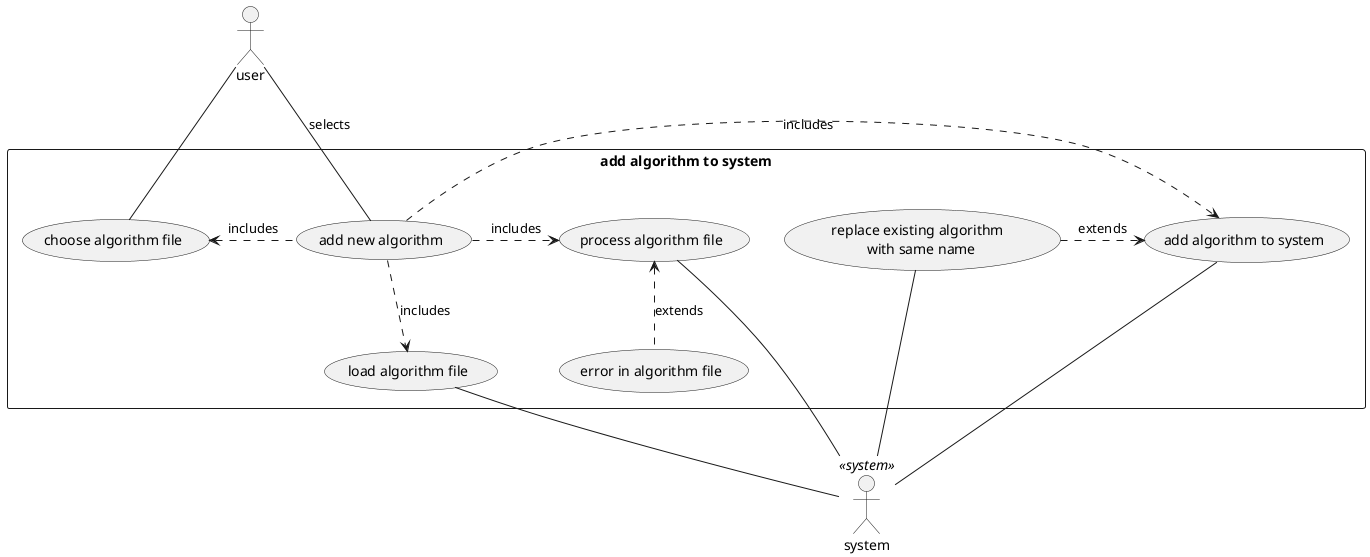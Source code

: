@startuml

actor user
actor system <<system>>


rectangle "add algorithm to system"{

	(add new algorithm) as (main)
	(choose algorithm file) as (choose)
	(load algorithm file) as (load)
	(process algorithm file) as (process)
	(add algorithm to system) as (addToSys)

	(error in algorithm file) as (err)
	(replace existing algorithm \n with same name) as (replace)

  	user -- (main) : selects
  	user -- (choose)
  	(load) -- system
  	(process) --system
  	(addToSys) --system
  	(replace) --system

  	(main) .left.> (choose) : includes
  	(main) .down.> (load) : includes
  	(main) .> (process) : includes
  	(main) .> (addToSys) : includes

  	(replace) .> (addToSys) : extends
  	(err) .up.> (process) : extends
}
@enduml